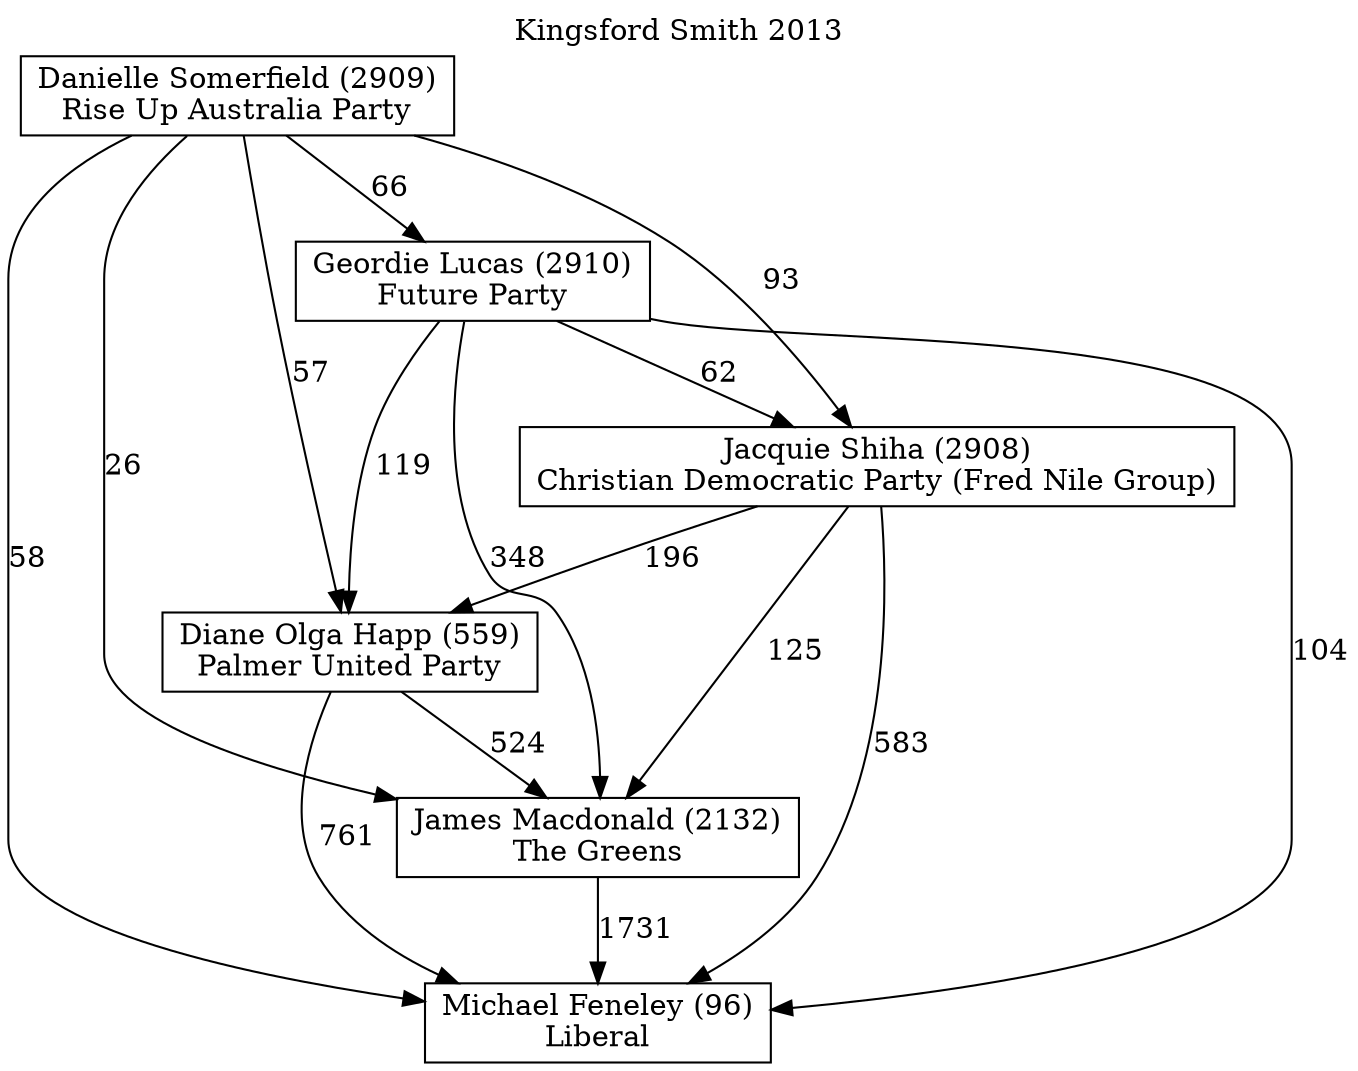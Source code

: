 // House preference flow
digraph "Michael Feneley (96)_Kingsford Smith_2013" {
	graph [label="Kingsford Smith 2013" labelloc=t mclimit=2]
	node [shape=box]
	"Michael Feneley (96)" [label="Michael Feneley (96)
Liberal"]
	"James Macdonald (2132)" [label="James Macdonald (2132)
The Greens"]
	"Diane Olga Happ (559)" [label="Diane Olga Happ (559)
Palmer United Party"]
	"Jacquie Shiha (2908)" [label="Jacquie Shiha (2908)
Christian Democratic Party (Fred Nile Group)"]
	"Geordie Lucas (2910)" [label="Geordie Lucas (2910)
Future Party"]
	"Danielle Somerfield (2909)" [label="Danielle Somerfield (2909)
Rise Up Australia Party"]
	"James Macdonald (2132)" -> "Michael Feneley (96)" [label=1731]
	"Diane Olga Happ (559)" -> "James Macdonald (2132)" [label=524]
	"Jacquie Shiha (2908)" -> "Diane Olga Happ (559)" [label=196]
	"Geordie Lucas (2910)" -> "Jacquie Shiha (2908)" [label=62]
	"Danielle Somerfield (2909)" -> "Geordie Lucas (2910)" [label=66]
	"Diane Olga Happ (559)" -> "Michael Feneley (96)" [label=761]
	"Jacquie Shiha (2908)" -> "Michael Feneley (96)" [label=583]
	"Geordie Lucas (2910)" -> "Michael Feneley (96)" [label=104]
	"Danielle Somerfield (2909)" -> "Michael Feneley (96)" [label=58]
	"Danielle Somerfield (2909)" -> "Jacquie Shiha (2908)" [label=93]
	"Geordie Lucas (2910)" -> "Diane Olga Happ (559)" [label=119]
	"Danielle Somerfield (2909)" -> "Diane Olga Happ (559)" [label=57]
	"Jacquie Shiha (2908)" -> "James Macdonald (2132)" [label=125]
	"Geordie Lucas (2910)" -> "James Macdonald (2132)" [label=348]
	"Danielle Somerfield (2909)" -> "James Macdonald (2132)" [label=26]
}
